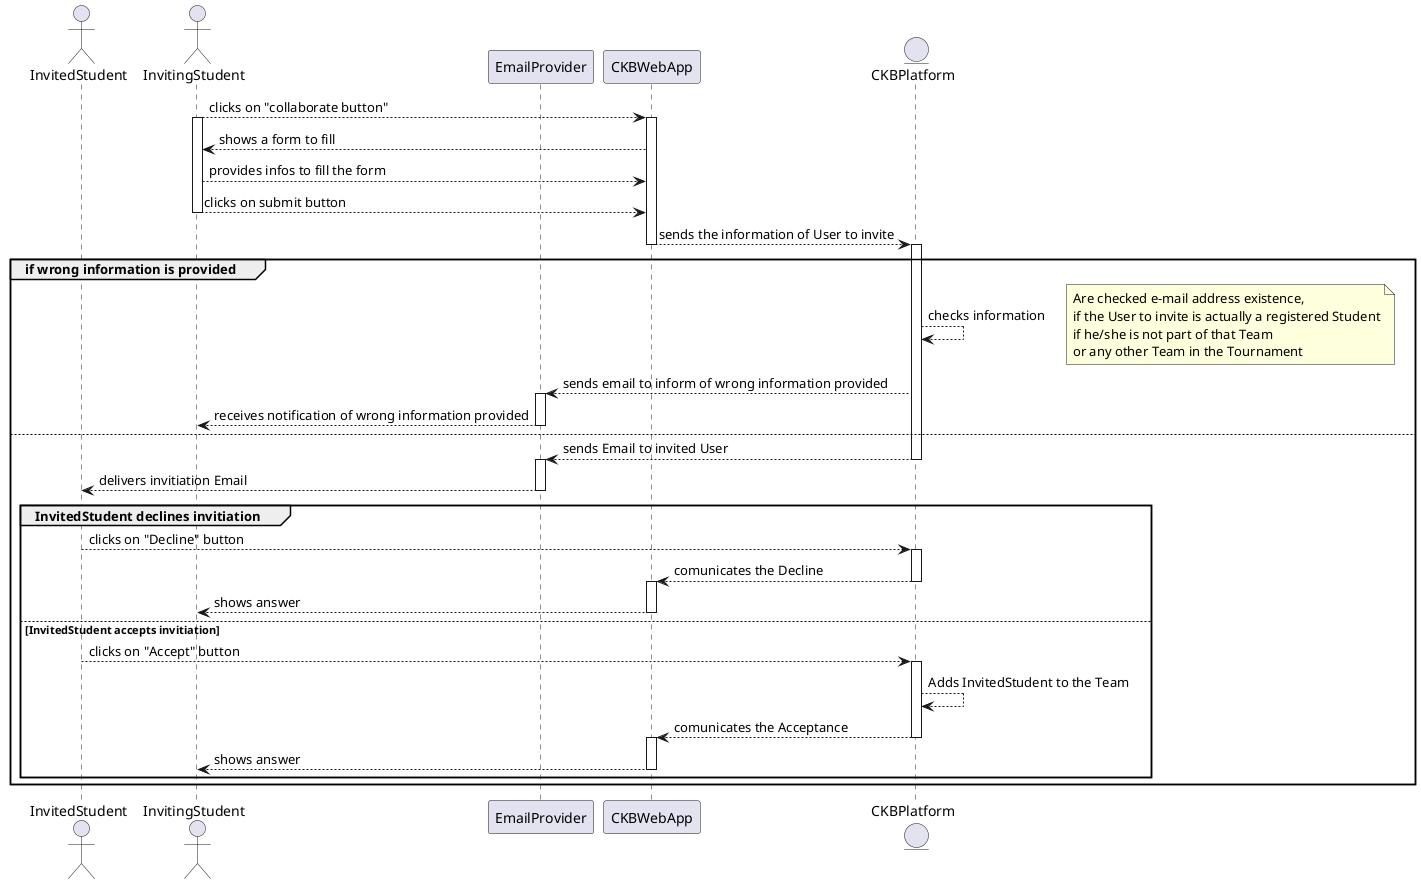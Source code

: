 @startuml
actor InvitedStudent as UB
actor InvitingStudent as UA
participant EmailProvider as E
participant CKBWebApp as A
entity CKBPlatform as P

UA--->A: clicks on "collaborate button"
activate UA
activate A
UA<---A: shows a form to fill 
UA--->A: provides infos to fill the form
UA--->A: clicks on submit button
deactivate UA
A---->P: sends the information of User to invite
deactivate A
group if wrong information is provided
    activate P
    P-->P: checks information
        note right
        Are checked e-mail address existence,
        if the User to invite is actually a registered Student
        if he/she is not part of that Team 
        or any other Team in the Tournament
    end note
    P-->E: sends email to inform of wrong information provided
    activate E
    E-->UA: receives notification of wrong information provided
    deactivate E
else
P---->E: sends Email to invited User
deactivate P
activate E
E---->UB: delivers invitiation Email
deactivate E
group InvitedStudent declines invitiation
    UB--->P: clicks on "Decline" button
    activate P
    P---->A: comunicates the Decline
    deactivate P
    activate A
    A---->UA: shows answer 
    deactivate A
else InvitedStudent accepts invitiation
    UB--->P: clicks on "Accept" button
    activate P
    P--->P: Adds InvitedStudent to the Team
    P---->A: comunicates the Acceptance
    deactivate P
    activate A
    A---->UA: shows answer
    deactivate A
end 
end 
@enduml